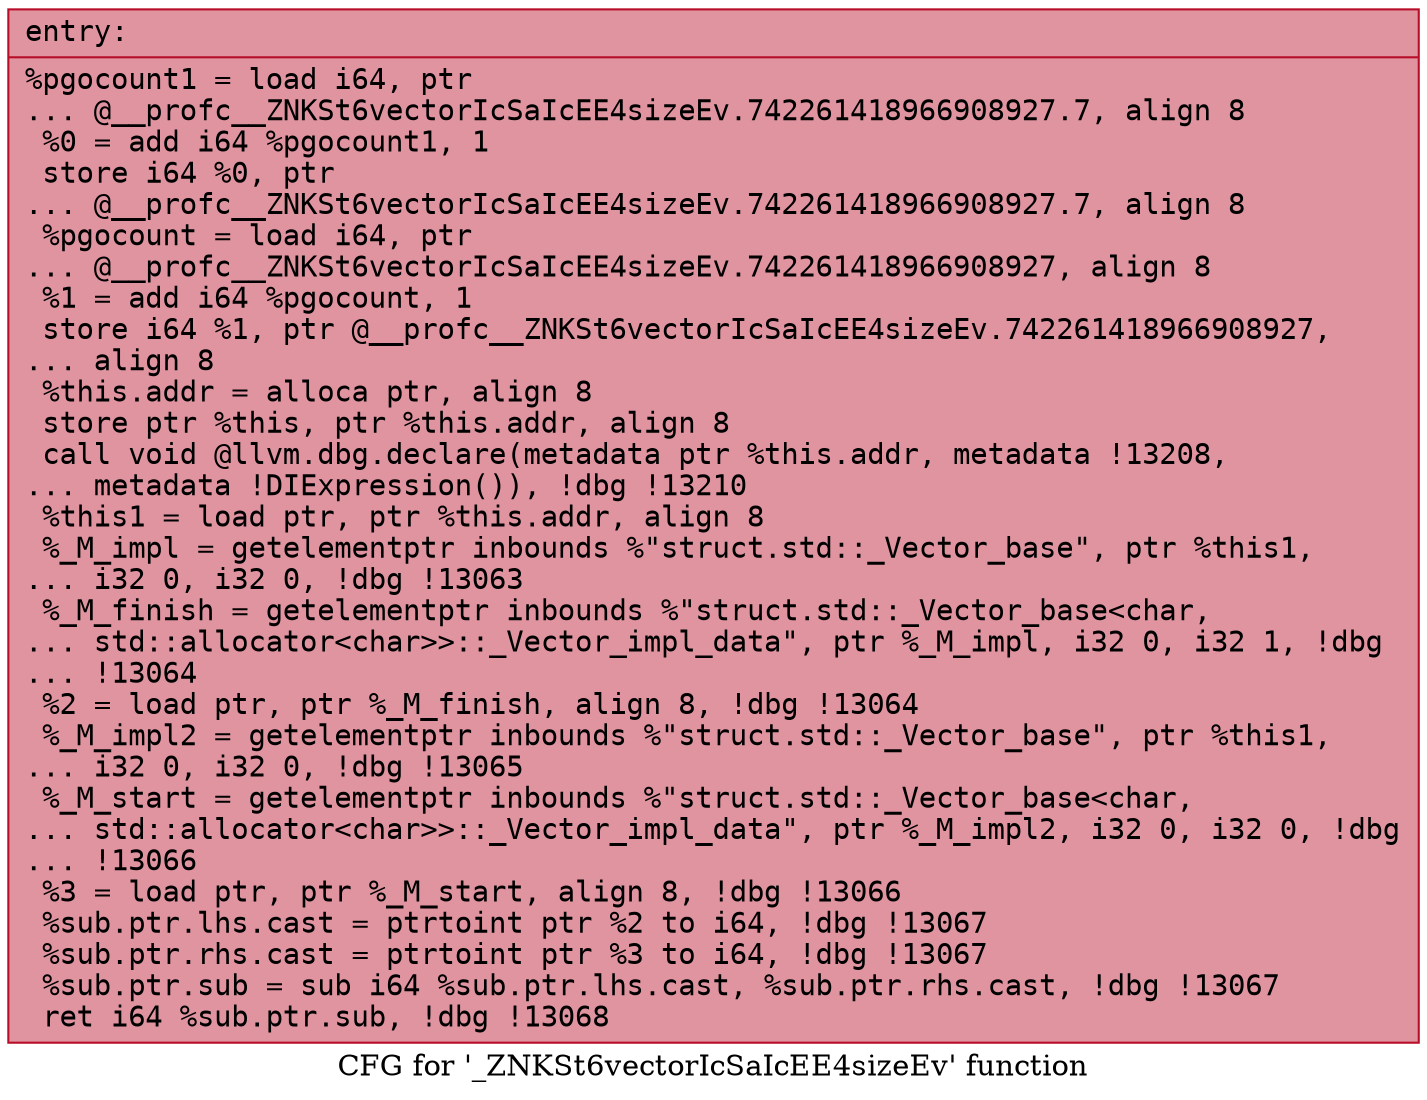 digraph "CFG for '_ZNKSt6vectorIcSaIcEE4sizeEv' function" {
	label="CFG for '_ZNKSt6vectorIcSaIcEE4sizeEv' function";

	Node0x564268c8fb10 [shape=record,color="#b70d28ff", style=filled, fillcolor="#b70d2870" fontname="Courier",label="{entry:\l|  %pgocount1 = load i64, ptr\l... @__profc__ZNKSt6vectorIcSaIcEE4sizeEv.742261418966908927.7, align 8\l  %0 = add i64 %pgocount1, 1\l  store i64 %0, ptr\l... @__profc__ZNKSt6vectorIcSaIcEE4sizeEv.742261418966908927.7, align 8\l  %pgocount = load i64, ptr\l... @__profc__ZNKSt6vectorIcSaIcEE4sizeEv.742261418966908927, align 8\l  %1 = add i64 %pgocount, 1\l  store i64 %1, ptr @__profc__ZNKSt6vectorIcSaIcEE4sizeEv.742261418966908927,\l... align 8\l  %this.addr = alloca ptr, align 8\l  store ptr %this, ptr %this.addr, align 8\l  call void @llvm.dbg.declare(metadata ptr %this.addr, metadata !13208,\l... metadata !DIExpression()), !dbg !13210\l  %this1 = load ptr, ptr %this.addr, align 8\l  %_M_impl = getelementptr inbounds %\"struct.std::_Vector_base\", ptr %this1,\l... i32 0, i32 0, !dbg !13063\l  %_M_finish = getelementptr inbounds %\"struct.std::_Vector_base\<char,\l... std::allocator\<char\>\>::_Vector_impl_data\", ptr %_M_impl, i32 0, i32 1, !dbg\l... !13064\l  %2 = load ptr, ptr %_M_finish, align 8, !dbg !13064\l  %_M_impl2 = getelementptr inbounds %\"struct.std::_Vector_base\", ptr %this1,\l... i32 0, i32 0, !dbg !13065\l  %_M_start = getelementptr inbounds %\"struct.std::_Vector_base\<char,\l... std::allocator\<char\>\>::_Vector_impl_data\", ptr %_M_impl2, i32 0, i32 0, !dbg\l... !13066\l  %3 = load ptr, ptr %_M_start, align 8, !dbg !13066\l  %sub.ptr.lhs.cast = ptrtoint ptr %2 to i64, !dbg !13067\l  %sub.ptr.rhs.cast = ptrtoint ptr %3 to i64, !dbg !13067\l  %sub.ptr.sub = sub i64 %sub.ptr.lhs.cast, %sub.ptr.rhs.cast, !dbg !13067\l  ret i64 %sub.ptr.sub, !dbg !13068\l}"];
}
